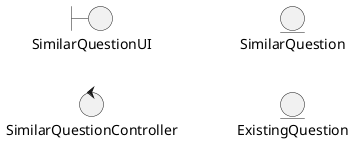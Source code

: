 @startuml
boundary SimilarQuestionUI

control SimilarQuestionController

entity SimilarQuestion
entity ExistingQuestion

left to right direction
@enduml